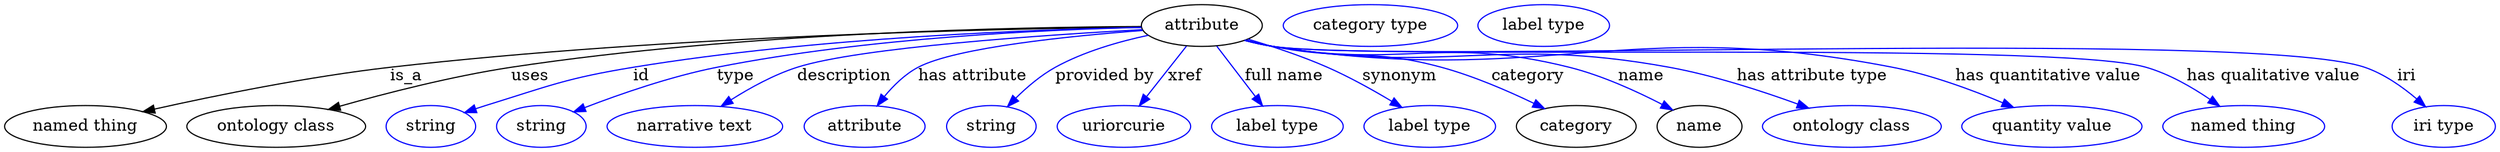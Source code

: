 digraph {
	graph [bb="0,0,2139.7,123"];
	node [label="\N"];
	attribute	[height=0.5,
		label=attribute,
		pos="1027.5,105",
		width=1.4443];
	"named thing"	[height=0.5,
		pos="69.544,18",
		width=1.9318];
	attribute -> "named thing"	[label=is_a,
		lp="348.54,61.5",
		pos="e,119.52,30.717 975.64,103.58 860.1,102.16 573.05,95.962 334.54,69 263.52,60.971 182.97,44.738 129.51,32.94"];
	"ontology class"	[height=0.5,
		pos="233.54,18",
		width=2.1304];
	attribute -> "ontology class"	[label=uses,
		lp="457.04,61.5",
		pos="e,279.12,32.482 975.4,103.98 872.53,103.27 636.43,98.26 440.54,69 388.52,61.229 330.39,46.653 289.01,35.236"];
	id	[color=blue,
		height=0.5,
		label=string,
		pos="366.54,18",
		width=1.0652];
	attribute -> id	[color=blue,
		label=id,
		lp="547.54,61.5",
		pos="e,395.93,29.714 975.64,103.4 886.21,101.68 697.56,94.976 540.54,69 493.27,61.179 440.59,44.941 405.71,33.085",
		style=solid];
	type	[color=blue,
		height=0.5,
		label=string,
		pos="461.54,18",
		width=1.0652];
	attribute -> type	[color=blue,
		label=type,
		lp="628.54,61.5",
		pos="e,489.37,30.512 975.58,103.37 896.48,101.57 741.41,94.734 612.54,69 572.89,61.081 529.19,45.86 499.05,34.283",
		style=solid];
	description	[color=blue,
		height=0.5,
		label="narrative text",
		pos="593.54,18",
		width=2.0943];
	attribute -> description	[color=blue,
		label=description,
		lp="721.04,61.5",
		pos="e,615.93,35.41 976.26,101.46 893.47,96.931 734.22,86.259 680.54,69 660.67,62.611 640.35,51.251 624.34,40.971",
		style=solid];
	"has attribute"	[color=blue,
		height=0.5,
		label=attribute,
		pos="738.54,18",
		width=1.4443];
	attribute -> "has attribute"	[color=blue,
		label="has attribute",
		lp="830.54,61.5",
		pos="e,749,35.753 976.73,100.78 915.28,96.2 816.06,86.353 783.54,69 772.39,63.046 762.62,53.184 755.06,43.784",
		style=solid];
	"provided by"	[color=blue,
		height=0.5,
		label=string,
		pos="846.54,18",
		width=1.0652];
	attribute -> "provided by"	[color=blue,
		label="provided by",
		lp="944.04,61.5",
		pos="e,860.45,35.117 981.55,96.595 956.77,91.311 926.29,82.66 901.54,69 889.06,62.111 877.11,51.857 867.56,42.425",
		style=solid];
	xref	[color=blue,
		height=0.5,
		label=uriorcurie,
		pos="960.54,18",
		width=1.5887];
	attribute -> xref	[color=blue,
		label=xref,
		lp="1013,61.5",
		pos="e,973.75,35.758 1014.3,87.207 1004.6,74.866 991.2,57.894 980.22,43.967",
		style=solid];
	"full name"	[color=blue,
		height=0.5,
		label="label type",
		pos="1092.5,18",
		width=1.5707];
	attribute -> "full name"	[color=blue,
		label="full name",
		lp="1098,61.5",
		pos="e,1079.7,35.758 1040.4,87.207 1049.8,74.866 1062.8,57.894 1073.5,43.967",
		style=solid];
	synonym	[color=blue,
		height=0.5,
		label="label type",
		pos="1223.5,18",
		width=1.5707];
	attribute -> synonym	[color=blue,
		label=synonym,
		lp="1197.5,61.5",
		pos="e,1199.6,34.385 1067.3,93.24 1088,87.1 1113.5,78.696 1135.5,69 1154.5,60.63 1174.7,49.339 1191,39.604",
		style=solid];
	category	[height=0.5,
		pos="1349.5,18",
		width=1.4263];
	attribute -> category	[color=blue,
		label=category,
		lp="1308,61.5",
		pos="e,1322.2,33.414 1065.4,92.511 1073,90.467 1081,88.511 1088.5,87 1152.2,74.248 1170.9,86.023 1233.5,69 1261.1,61.505 1290.7,48.676 \
1313.1,37.89",
		style=solid];
	name	[height=0.5,
		pos="1455.5,18",
		width=1.011];
	attribute -> name	[color=blue,
		label=name,
		lp="1405.5,61.5",
		pos="e,1432.4,32.237 1064.7,92.367 1072.5,90.282 1080.7,88.348 1088.5,87 1200.5,67.652 1233.3,96.577 1343.5,69 1371.6,61.976 1401.4,48.321 \
1423.3,37.053",
		style=solid];
	"has attribute type"	[color=blue,
		height=0.5,
		label="ontology class",
		pos="1586.5,18",
		width=2.1304];
	attribute -> "has attribute type"	[color=blue,
		label="has attribute type",
		lp="1552.5,61.5",
		pos="e,1549.5,33.774 1064.7,92.26 1072.5,90.183 1080.7,88.279 1088.5,87 1238.3,62.482 1280.2,96.249 1429.5,69 1467.5,62.071 1509.1,48.561 \
1539.9,37.329",
		style=solid];
	"has quantitative value"	[color=blue,
		height=0.5,
		label="quantity value",
		pos="1758.5,18",
		width=2.1484];
	attribute -> "has quantitative value"	[color=blue,
		label="has quantitative value",
		lp="1755.5,61.5",
		pos="e,1725.6,34.373 1064.3,92.231 1072.2,90.128 1080.6,88.221 1088.5,87 1322.8,50.929 1388.9,114.19 1621.5,69 1654.3,62.636 1689.7,49.57 \
1716.2,38.391",
		style=solid];
	"has qualitative value"	[color=blue,
		height=0.5,
		label="named thing",
		pos="1923.5,18",
		width=1.9318];
	attribute -> "has qualitative value"	[color=blue,
		label="has qualitative value",
		lp="1949,61.5",
		pos="e,1902.9,35.453 1064.3,92.171 1072.2,90.073 1080.6,88.182 1088.5,87 1171.1,74.702 1759.3,92.102 1839.5,69 1859.2,63.346 1878.9,51.954 \
1894.3,41.47",
		style=solid];
	iri	[color=blue,
		height=0.5,
		label="iri type",
		pos="2095.5,18",
		width=1.2277];
	attribute -> iri	[color=blue,
		label=iri,
		lp="2063.5,61.5",
		pos="e,2079.9,34.96 1064.3,92.142 1072.2,90.046 1080.6,88.163 1088.5,87 1191.8,71.872 1928.7,102.48 2027.5,69 2044.2,63.37 2060.1,52.064 \
2072.4,41.626",
		style=solid];
	"named thing_category"	[color=blue,
		height=0.5,
		label="category type",
		pos="1172.5,105",
		width=2.0762];
	attribute_name	[color=blue,
		height=0.5,
		label="label type",
		pos="1321.5,105",
		width=1.5707];
}
